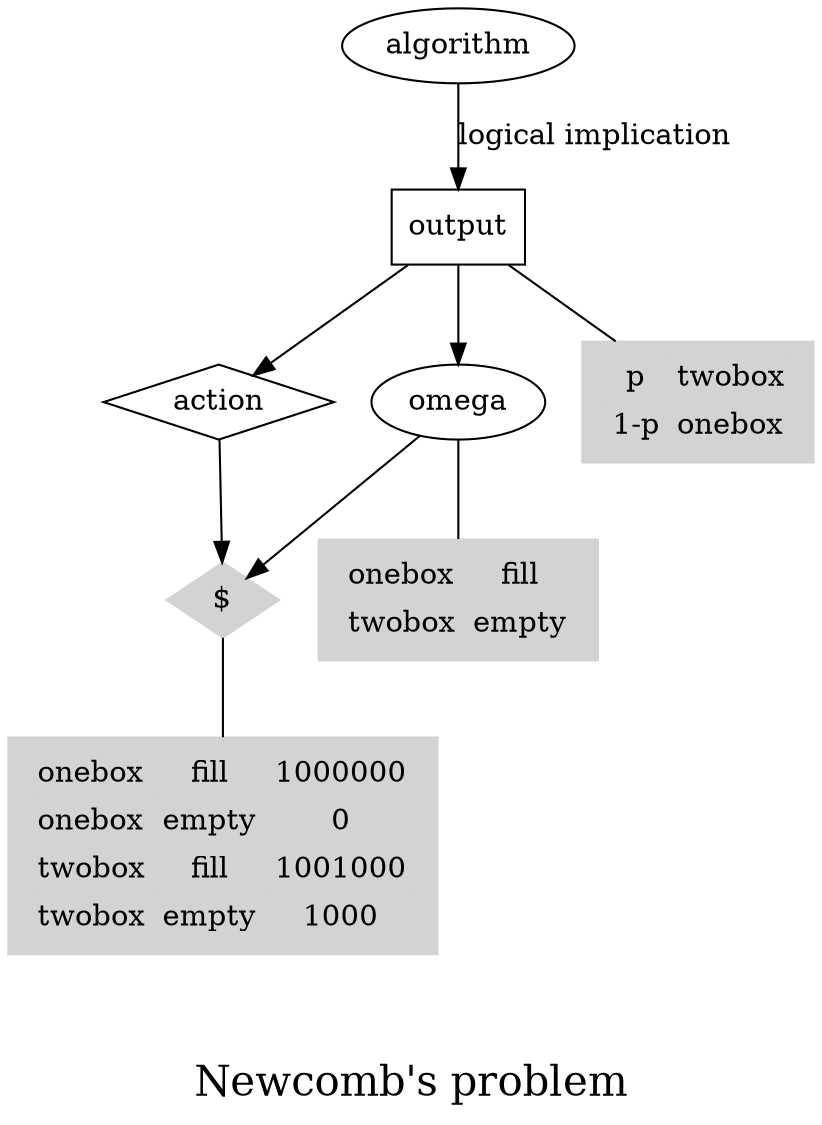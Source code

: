 // dot <newcomb.gv -Tpng >newcomb.png
// eog newcomb.png

// interactive svg for development using neato instead of dot
// neato <newcomb.gv -Tsvg >newcomb.svg && eog newcomb.svg &

digraph newcomb {
        algorithm [shape=ellipse];
        output [shape=box];
        action [shape=diamond];
        omega [shape=ellipse] ;
        utility [shape=diamond,style=filled,color=lightgrey, label="$"];


        algorithm -> output [label="logical implication"];
        output -> action;
        output -> omega;
        action -> utility;
        omega -> utility;

        output->outputtable [dir=none]

        outputtable [ shape=box,style=filled,color=lightgrey, label=<<TABLE>
                        <TR><TD>p</TD><TD>twobox</TD></TR>
                        <TR><TD>1-p</TD><TD>onebox</TD></TR>
                    </TABLE>>];


        omega->omegatable [dir=none]

        omegatable [ shape=box,style=filled,color=lightgrey, label=<<TABLE>
                        <TR><TD>onebox</TD><TD>fill</TD></TR>
                        <TR><TD>twobox</TD><TD>empty</TD></TR>
                    </TABLE>>];


        utility->utilitytable [dir=none]

        utilitytable [ shape=box,style=filled,color=lightgrey, label=<<TABLE>
                        <TR><TD>onebox</TD><TD>fill</TD><TD>1000000</TD></TR>
                        <TR><TD>onebox</TD><TD>empty</TD><TD>0</TD></TR>
                        <TR><TD>twobox</TD><TD>fill</TD><TD>1001000</TD></TR>
                        <TR><TD>twobox</TD><TD>empty</TD><TD>1000</TD></TR>
                    </TABLE>>];


        label = "\n\nNewcomb's problem"
        fontsize=20;
}
